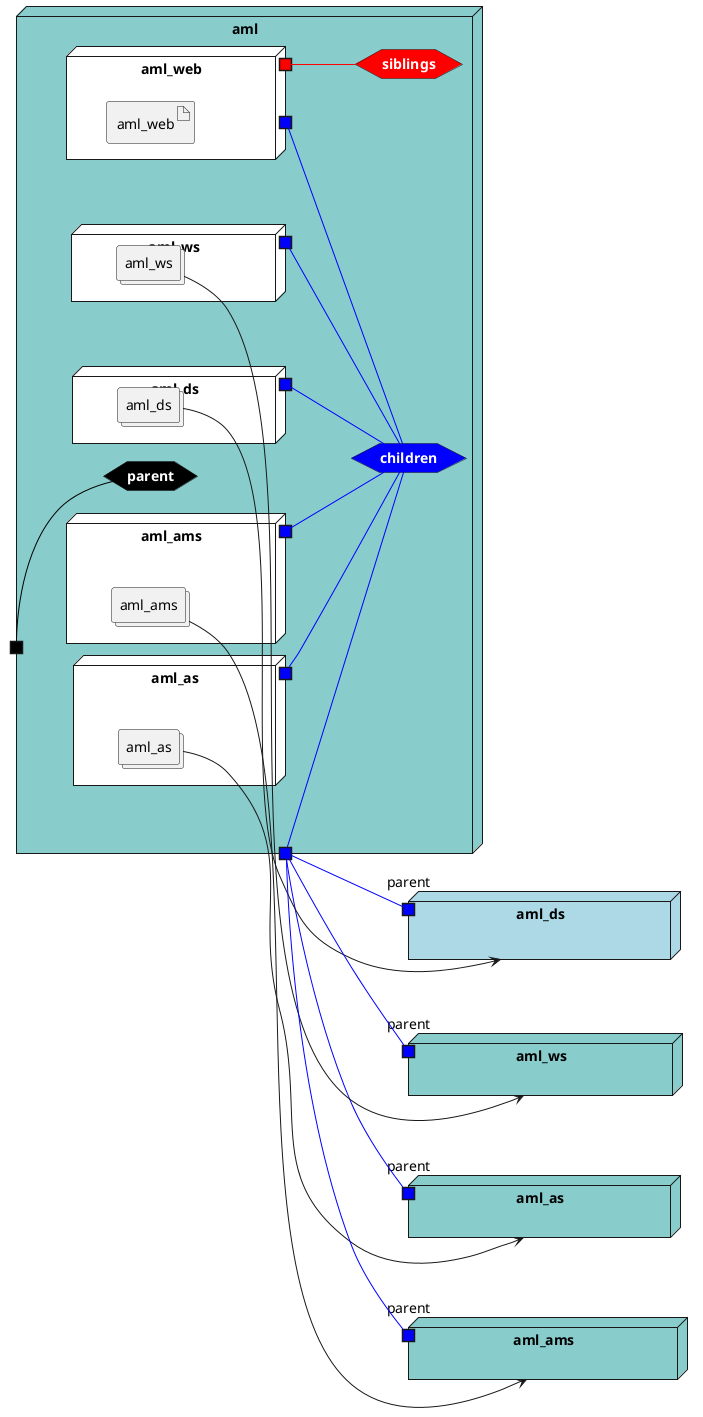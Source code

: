 @startuml

left to right direction




node "aml_as" as aml_asStack #88cccc {
    portin "parent" as aml_asStackPortIn #blue
}
node "aml_ds" as aml_dsStack #lightblue {
    portin "parent" as aml_dsStackPortIn #blue
}
node "aml_ws" as aml_wsStack #88cccc {
    portin "parent" as aml_wsStackPortIn #blue
}
node "aml_ams" as aml_amsStack #88cccc {
    portin "parent" as aml_amsStackPortIn #blue
}



node "aml" #88cccc {


    hexagon parentnet #black [
            <b><color:white>parent</color></b>
    ]
    
    portin " " as parentnetPortIn #black
    parentnetPortIn -[#black]- parentnet
    
    hexagon childrennet #blue [
            <b><color:white>children</color></b>
    ]
    
    portout " " as childrennetPortOut #blue
    childrennet -[#blue]- childrennetPortOut
    
    hexagon siblingsnet #red [
            <b><color:white>siblings</color></b>
    ]
    

node "aml_web" as aml_webService #white {
    portOut " " as aml_webServicechildrennet #blue
   aml_webServicechildrennet -[#blue]- childrennet
       portOut " " as aml_webServicesiblingsnet #red
   aml_webServicesiblingsnet -[#red]- siblingsnet
   

    artifact "aml_web" as aml_webimage
    
}
node "aml_as" as aml_asService #white {
    portOut " " as aml_asServicechildrennet #blue
   aml_asServicechildrennet -[#blue]- childrennet
   
    collections "aml_as" as aml_asimage
    
}
node "aml_ds" as aml_dsService #white {
    portOut " " as aml_dsServicechildrennet #blue
   aml_dsServicechildrennet -[#blue]- childrennet
   
    collections "aml_ds" as aml_dsimage
    
}
node "aml_ws" as aml_wsService #white {
    portOut " " as aml_wsServicechildrennet #blue
   aml_wsServicechildrennet -[#blue]- childrennet
   
    collections "aml_ws" as aml_wsimage
    
}
node "aml_ams" as aml_amsService #white {
    portOut " " as aml_amsServicechildrennet #blue
   aml_amsServicechildrennet -[#blue]- childrennet
   
    collections "aml_ams" as aml_amsimage
    
}

}

aml_asimage --> aml_asStack
    
    childrennetPortOut -[#blue]- aml_asStackPortIn
    
aml_dsimage --> aml_dsStack
    
    childrennetPortOut -[#blue]- aml_dsStackPortIn
    
aml_wsimage --> aml_wsStack
    
    childrennetPortOut -[#blue]- aml_wsStackPortIn
    
aml_amsimage --> aml_amsStack
    
    childrennetPortOut -[#blue]- aml_amsStackPortIn
    

@enduml
